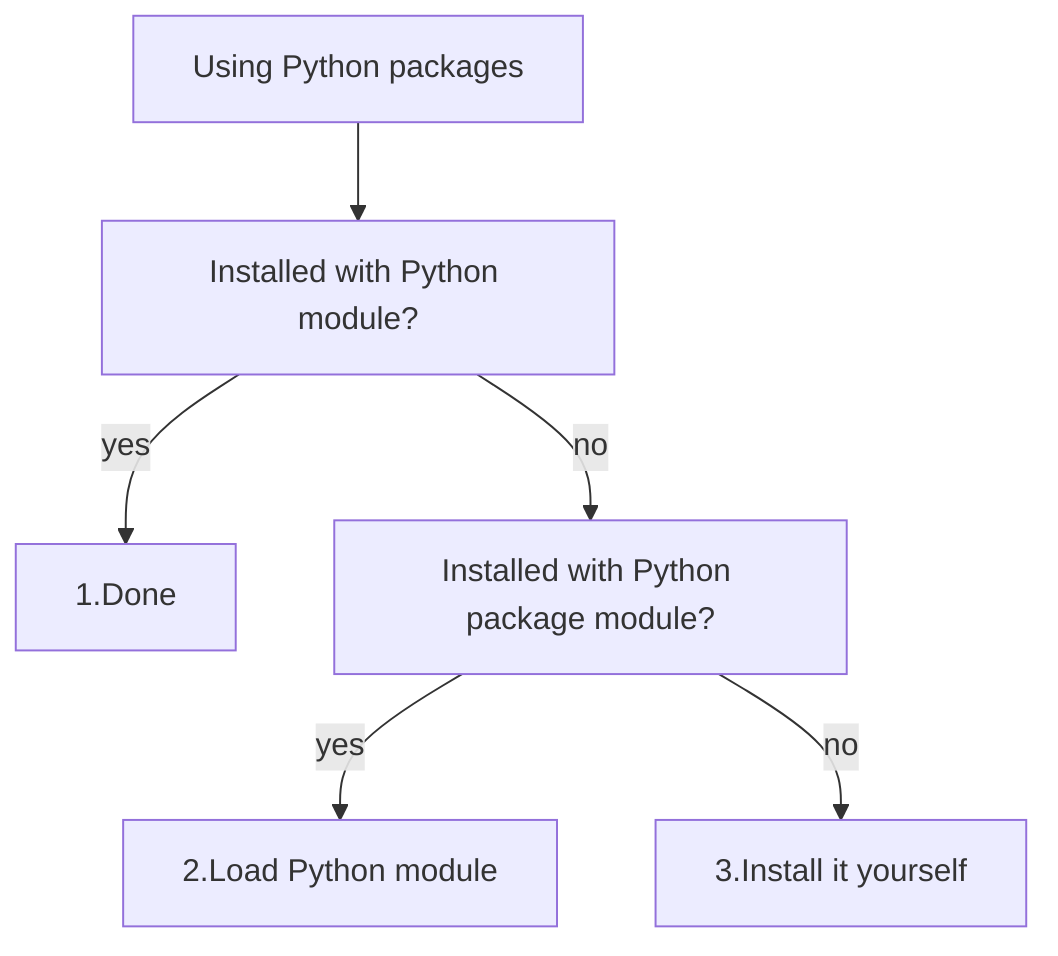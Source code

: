 flowchart TD
  using_python_packages[Using Python packages]
  installed_with_python[Installed with Python module?]
  use_python[1.Done]
  installed_with_module[Installed with Python package module?]
  use_module[2.Load Python module]
  install_yourself[3.Install it yourself]

  using_python_packages --> installed_with_python
  installed_with_python -->|yes|use_python
  installed_with_python -->|no|installed_with_module
  installed_with_module -->|yes|use_module
  installed_with_module -->|no|install_yourself